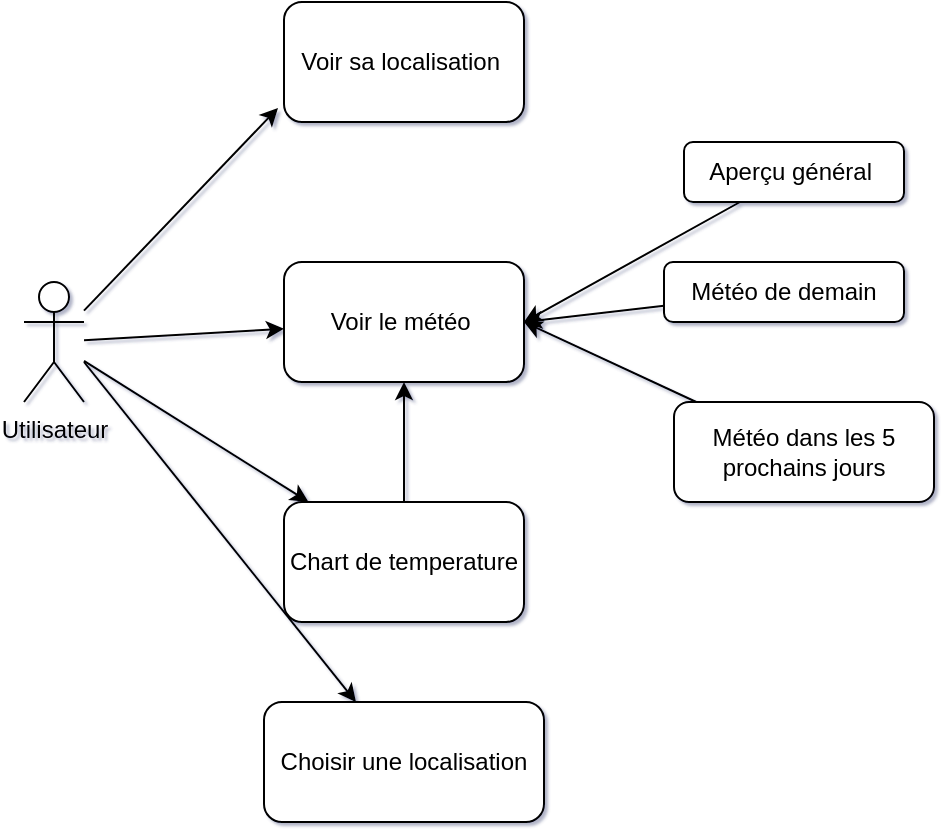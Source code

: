 <mxfile>
    <diagram id="bW4_rt42W3Rwz0ZQh0UW" name="Page-1">
        <mxGraphModel dx="1001" dy="626" grid="1" gridSize="10" guides="1" tooltips="1" connect="1" arrows="1" fold="1" page="1" pageScale="1" pageWidth="850" pageHeight="1100" background="none" math="0" shadow="1">
            <root>
                <mxCell id="0"/>
                <mxCell id="1" parent="0"/>
                <mxCell id="14" style="edgeStyle=none;html=1;" edge="1" parent="1" target="5">
                    <mxGeometry relative="1" as="geometry">
                        <mxPoint x="220" y="330" as="sourcePoint"/>
                    </mxGeometry>
                </mxCell>
                <mxCell id="15" style="edgeStyle=none;html=1;" edge="1" parent="1" source="2" target="12">
                    <mxGeometry relative="1" as="geometry"/>
                </mxCell>
                <mxCell id="16" style="edgeStyle=none;html=1;" edge="1" parent="1" source="2" target="4">
                    <mxGeometry relative="1" as="geometry"/>
                </mxCell>
                <mxCell id="17" style="edgeStyle=none;html=1;entryX=-0.025;entryY=0.883;entryDx=0;entryDy=0;entryPerimeter=0;" edge="1" parent="1" source="2" target="3">
                    <mxGeometry relative="1" as="geometry"/>
                </mxCell>
                <mxCell id="2" value="Utilisateur" style="shape=umlActor;verticalLabelPosition=bottom;verticalAlign=top;html=1;outlineConnect=0;" vertex="1" parent="1">
                    <mxGeometry x="190" y="290" width="30" height="60" as="geometry"/>
                </mxCell>
                <mxCell id="3" value="Voir sa localisation&amp;nbsp;" style="rounded=1;whiteSpace=wrap;html=1;" vertex="1" parent="1">
                    <mxGeometry x="320" y="150" width="120" height="60" as="geometry"/>
                </mxCell>
                <mxCell id="4" value="Voir le météo&amp;nbsp;" style="rounded=1;whiteSpace=wrap;html=1;" vertex="1" parent="1">
                    <mxGeometry x="320" y="280" width="120" height="60" as="geometry"/>
                </mxCell>
                <mxCell id="5" value="Choisir une localisation" style="rounded=1;whiteSpace=wrap;html=1;" vertex="1" parent="1">
                    <mxGeometry x="310" y="500" width="140" height="60" as="geometry"/>
                </mxCell>
                <mxCell id="9" style="edgeStyle=none;html=1;entryX=1;entryY=0.5;entryDx=0;entryDy=0;" edge="1" parent="1" source="6" target="4">
                    <mxGeometry relative="1" as="geometry"/>
                </mxCell>
                <mxCell id="6" value="Aperçu général&amp;nbsp;" style="rounded=1;whiteSpace=wrap;html=1;" vertex="1" parent="1">
                    <mxGeometry x="520" y="220" width="110" height="30" as="geometry"/>
                </mxCell>
                <mxCell id="10" style="edgeStyle=none;html=1;" edge="1" parent="1" source="7">
                    <mxGeometry relative="1" as="geometry">
                        <mxPoint x="440" y="310" as="targetPoint"/>
                    </mxGeometry>
                </mxCell>
                <mxCell id="7" value="Météo de demain" style="rounded=1;whiteSpace=wrap;html=1;" vertex="1" parent="1">
                    <mxGeometry x="510" y="280" width="120" height="30" as="geometry"/>
                </mxCell>
                <mxCell id="11" style="edgeStyle=none;html=1;entryX=1;entryY=0.5;entryDx=0;entryDy=0;" edge="1" parent="1" source="8" target="4">
                    <mxGeometry relative="1" as="geometry">
                        <mxPoint x="440" y="320" as="targetPoint"/>
                    </mxGeometry>
                </mxCell>
                <mxCell id="8" value="Météo dans les 5 prochains jours" style="rounded=1;whiteSpace=wrap;html=1;" vertex="1" parent="1">
                    <mxGeometry x="515" y="350" width="130" height="50" as="geometry"/>
                </mxCell>
                <mxCell id="13" style="edgeStyle=none;html=1;" edge="1" parent="1" source="12" target="4">
                    <mxGeometry relative="1" as="geometry"/>
                </mxCell>
                <mxCell id="12" value="Chart de temperature" style="rounded=1;whiteSpace=wrap;html=1;" vertex="1" parent="1">
                    <mxGeometry x="320" y="400" width="120" height="60" as="geometry"/>
                </mxCell>
            </root>
        </mxGraphModel>
    </diagram>
</mxfile>